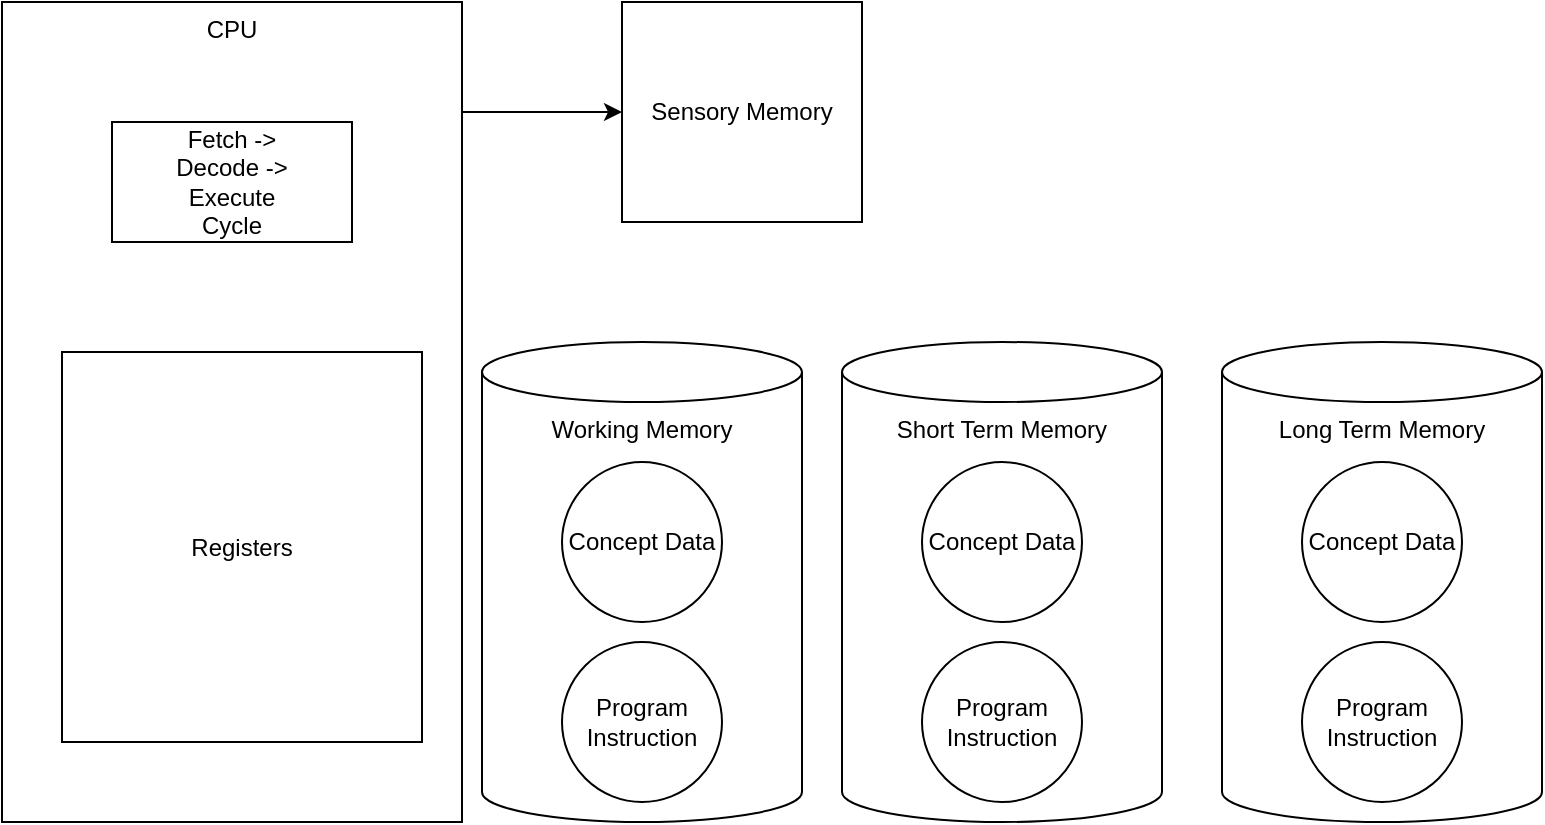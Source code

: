<mxfile version="23.1.5" type="device">
  <diagram name="Page-1" id="Ap36iglDWXrONA20pShd">
    <mxGraphModel dx="1050" dy="629" grid="1" gridSize="10" guides="1" tooltips="1" connect="1" arrows="1" fold="1" page="1" pageScale="1" pageWidth="850" pageHeight="1100" math="0" shadow="0">
      <root>
        <mxCell id="0" />
        <mxCell id="1" parent="0" />
        <mxCell id="jXbGuEhy6tejUVkO_Nuv-18" style="edgeStyle=orthogonalEdgeStyle;rounded=0;orthogonalLoop=1;jettySize=auto;html=1;" edge="1" parent="1" source="jXbGuEhy6tejUVkO_Nuv-1" target="jXbGuEhy6tejUVkO_Nuv-12">
          <mxGeometry relative="1" as="geometry">
            <Array as="points">
              <mxPoint x="380" y="175" />
              <mxPoint x="380" y="175" />
            </Array>
          </mxGeometry>
        </mxCell>
        <mxCell id="jXbGuEhy6tejUVkO_Nuv-1" value="CPU" style="rounded=0;whiteSpace=wrap;html=1;verticalAlign=top;" vertex="1" parent="1">
          <mxGeometry x="90" y="120" width="230" height="410" as="geometry" />
        </mxCell>
        <mxCell id="jXbGuEhy6tejUVkO_Nuv-2" value="Fetch -&amp;gt; &lt;br&gt;Decode -&amp;gt; &lt;br&gt;Execute &lt;br&gt;Cycle" style="rounded=0;whiteSpace=wrap;html=1;" vertex="1" parent="1">
          <mxGeometry x="145" y="180" width="120" height="60" as="geometry" />
        </mxCell>
        <mxCell id="jXbGuEhy6tejUVkO_Nuv-4" value="Long Term Memory" style="shape=cylinder3;whiteSpace=wrap;html=1;boundedLbl=1;backgroundOutline=1;size=15;verticalAlign=top;" vertex="1" parent="1">
          <mxGeometry x="700" y="290" width="160" height="240" as="geometry" />
        </mxCell>
        <mxCell id="jXbGuEhy6tejUVkO_Nuv-5" value="Short Term Memory" style="shape=cylinder3;whiteSpace=wrap;html=1;boundedLbl=1;backgroundOutline=1;size=15;verticalAlign=top;" vertex="1" parent="1">
          <mxGeometry x="510" y="290" width="160" height="240" as="geometry" />
        </mxCell>
        <mxCell id="jXbGuEhy6tejUVkO_Nuv-8" value="Concept Data" style="ellipse;whiteSpace=wrap;html=1;aspect=fixed;" vertex="1" parent="1">
          <mxGeometry x="740" y="350" width="80" height="80" as="geometry" />
        </mxCell>
        <mxCell id="jXbGuEhy6tejUVkO_Nuv-9" value="Program Instruction" style="ellipse;whiteSpace=wrap;html=1;aspect=fixed;" vertex="1" parent="1">
          <mxGeometry x="740" y="440" width="80" height="80" as="geometry" />
        </mxCell>
        <mxCell id="jXbGuEhy6tejUVkO_Nuv-10" value="Concept Data" style="ellipse;whiteSpace=wrap;html=1;aspect=fixed;" vertex="1" parent="1">
          <mxGeometry x="550" y="350" width="80" height="80" as="geometry" />
        </mxCell>
        <mxCell id="jXbGuEhy6tejUVkO_Nuv-11" value="Program Instruction" style="ellipse;whiteSpace=wrap;html=1;aspect=fixed;" vertex="1" parent="1">
          <mxGeometry x="550" y="440" width="80" height="80" as="geometry" />
        </mxCell>
        <mxCell id="jXbGuEhy6tejUVkO_Nuv-12" value="Sensory Memory" style="rounded=0;whiteSpace=wrap;html=1;" vertex="1" parent="1">
          <mxGeometry x="400" y="120" width="120" height="110" as="geometry" />
        </mxCell>
        <mxCell id="jXbGuEhy6tejUVkO_Nuv-14" value="Working Memory" style="shape=cylinder3;whiteSpace=wrap;html=1;boundedLbl=1;backgroundOutline=1;size=15;verticalAlign=top;" vertex="1" parent="1">
          <mxGeometry x="330" y="290" width="160" height="240" as="geometry" />
        </mxCell>
        <mxCell id="jXbGuEhy6tejUVkO_Nuv-15" value="Concept Data" style="ellipse;whiteSpace=wrap;html=1;aspect=fixed;" vertex="1" parent="1">
          <mxGeometry x="370" y="350" width="80" height="80" as="geometry" />
        </mxCell>
        <mxCell id="jXbGuEhy6tejUVkO_Nuv-16" value="Program Instruction" style="ellipse;whiteSpace=wrap;html=1;aspect=fixed;" vertex="1" parent="1">
          <mxGeometry x="370" y="440" width="80" height="80" as="geometry" />
        </mxCell>
        <mxCell id="jXbGuEhy6tejUVkO_Nuv-17" value="Registers" style="rounded=0;whiteSpace=wrap;html=1;" vertex="1" parent="1">
          <mxGeometry x="120" y="295" width="180" height="195" as="geometry" />
        </mxCell>
      </root>
    </mxGraphModel>
  </diagram>
</mxfile>
